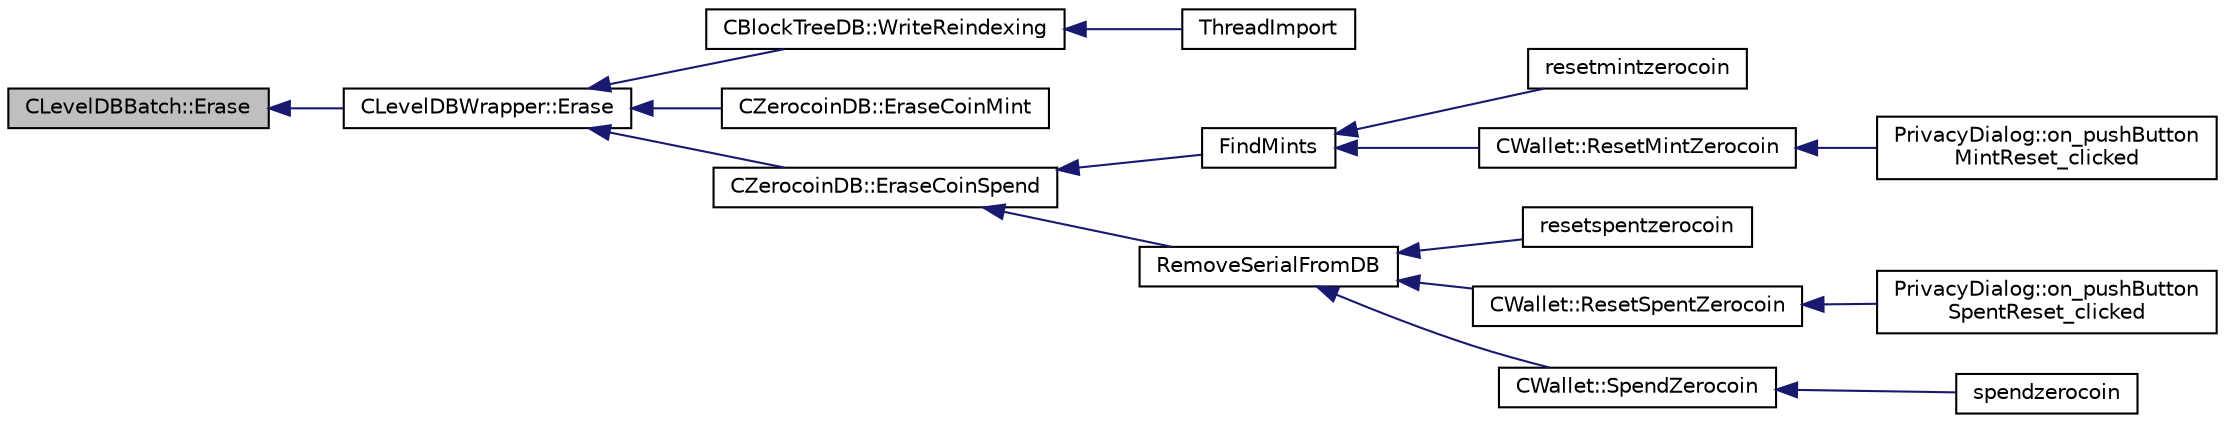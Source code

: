 digraph "CLevelDBBatch::Erase"
{
  edge [fontname="Helvetica",fontsize="10",labelfontname="Helvetica",labelfontsize="10"];
  node [fontname="Helvetica",fontsize="10",shape=record];
  rankdir="LR";
  Node1 [label="CLevelDBBatch::Erase",height=0.2,width=0.4,color="black", fillcolor="grey75", style="filled", fontcolor="black"];
  Node1 -> Node2 [dir="back",color="midnightblue",fontsize="10",style="solid",fontname="Helvetica"];
  Node2 [label="CLevelDBWrapper::Erase",height=0.2,width=0.4,color="black", fillcolor="white", style="filled",URL="$class_c_level_d_b_wrapper.html#a9f67e2880ba191fdc9439ba34e315d72"];
  Node2 -> Node3 [dir="back",color="midnightblue",fontsize="10",style="solid",fontname="Helvetica"];
  Node3 [label="CBlockTreeDB::WriteReindexing",height=0.2,width=0.4,color="black", fillcolor="white", style="filled",URL="$class_c_block_tree_d_b.html#a8fa5d150b98f4fd1aa8cf503eddfccef"];
  Node3 -> Node4 [dir="back",color="midnightblue",fontsize="10",style="solid",fontname="Helvetica"];
  Node4 [label="ThreadImport",height=0.2,width=0.4,color="black", fillcolor="white", style="filled",URL="$init_8cpp.html#a0189c34248cd89bbbe20d4d6045bd7c9"];
  Node2 -> Node5 [dir="back",color="midnightblue",fontsize="10",style="solid",fontname="Helvetica"];
  Node5 [label="CZerocoinDB::EraseCoinMint",height=0.2,width=0.4,color="black", fillcolor="white", style="filled",URL="$class_c_zerocoin_d_b.html#acdef7b13610bd8f4ad5f4a3d5b314e33"];
  Node2 -> Node6 [dir="back",color="midnightblue",fontsize="10",style="solid",fontname="Helvetica"];
  Node6 [label="CZerocoinDB::EraseCoinSpend",height=0.2,width=0.4,color="black", fillcolor="white", style="filled",URL="$class_c_zerocoin_d_b.html#ae370638a6807897728027a73e46fa090"];
  Node6 -> Node7 [dir="back",color="midnightblue",fontsize="10",style="solid",fontname="Helvetica"];
  Node7 [label="FindMints",height=0.2,width=0.4,color="black", fillcolor="white", style="filled",URL="$main_8h.html#a5bdf923beb5f3417fd033c28216b6acb"];
  Node7 -> Node8 [dir="back",color="midnightblue",fontsize="10",style="solid",fontname="Helvetica"];
  Node8 [label="resetmintzerocoin",height=0.2,width=0.4,color="black", fillcolor="white", style="filled",URL="$rpcwallet_8cpp.html#a9336d9bdaa3e1ebb98fb2cc6fdef1d9b"];
  Node7 -> Node9 [dir="back",color="midnightblue",fontsize="10",style="solid",fontname="Helvetica"];
  Node9 [label="CWallet::ResetMintZerocoin",height=0.2,width=0.4,color="black", fillcolor="white", style="filled",URL="$class_c_wallet.html#a48b81fb27683fe4693a7385909dcd391"];
  Node9 -> Node10 [dir="back",color="midnightblue",fontsize="10",style="solid",fontname="Helvetica"];
  Node10 [label="PrivacyDialog::on_pushButton\lMintReset_clicked",height=0.2,width=0.4,color="black", fillcolor="white", style="filled",URL="$class_privacy_dialog.html#a1a50924516087ce5810b2b2831567a31"];
  Node6 -> Node11 [dir="back",color="midnightblue",fontsize="10",style="solid",fontname="Helvetica"];
  Node11 [label="RemoveSerialFromDB",height=0.2,width=0.4,color="black", fillcolor="white", style="filled",URL="$main_8h.html#acdc8648fd00624d953abc82f9ca4c9b2"];
  Node11 -> Node12 [dir="back",color="midnightblue",fontsize="10",style="solid",fontname="Helvetica"];
  Node12 [label="resetspentzerocoin",height=0.2,width=0.4,color="black", fillcolor="white", style="filled",URL="$rpcwallet_8cpp.html#afb44b523a9bdf20668ec1e8f2161aa1a"];
  Node11 -> Node13 [dir="back",color="midnightblue",fontsize="10",style="solid",fontname="Helvetica"];
  Node13 [label="CWallet::ResetSpentZerocoin",height=0.2,width=0.4,color="black", fillcolor="white", style="filled",URL="$class_c_wallet.html#abc70af84f54700a62cf8ef530f6faaaa"];
  Node13 -> Node14 [dir="back",color="midnightblue",fontsize="10",style="solid",fontname="Helvetica"];
  Node14 [label="PrivacyDialog::on_pushButton\lSpentReset_clicked",height=0.2,width=0.4,color="black", fillcolor="white", style="filled",URL="$class_privacy_dialog.html#a4bbf07a37a93225e0ef7806d77ff3264"];
  Node11 -> Node15 [dir="back",color="midnightblue",fontsize="10",style="solid",fontname="Helvetica"];
  Node15 [label="CWallet::SpendZerocoin",height=0.2,width=0.4,color="black", fillcolor="white", style="filled",URL="$class_c_wallet.html#aedd0ae4e683ee642272e170b7afd33fe"];
  Node15 -> Node16 [dir="back",color="midnightblue",fontsize="10",style="solid",fontname="Helvetica"];
  Node16 [label="spendzerocoin",height=0.2,width=0.4,color="black", fillcolor="white", style="filled",URL="$rpcwallet_8cpp.html#adea64c692ec279a1a3a2c9143f264955"];
}
